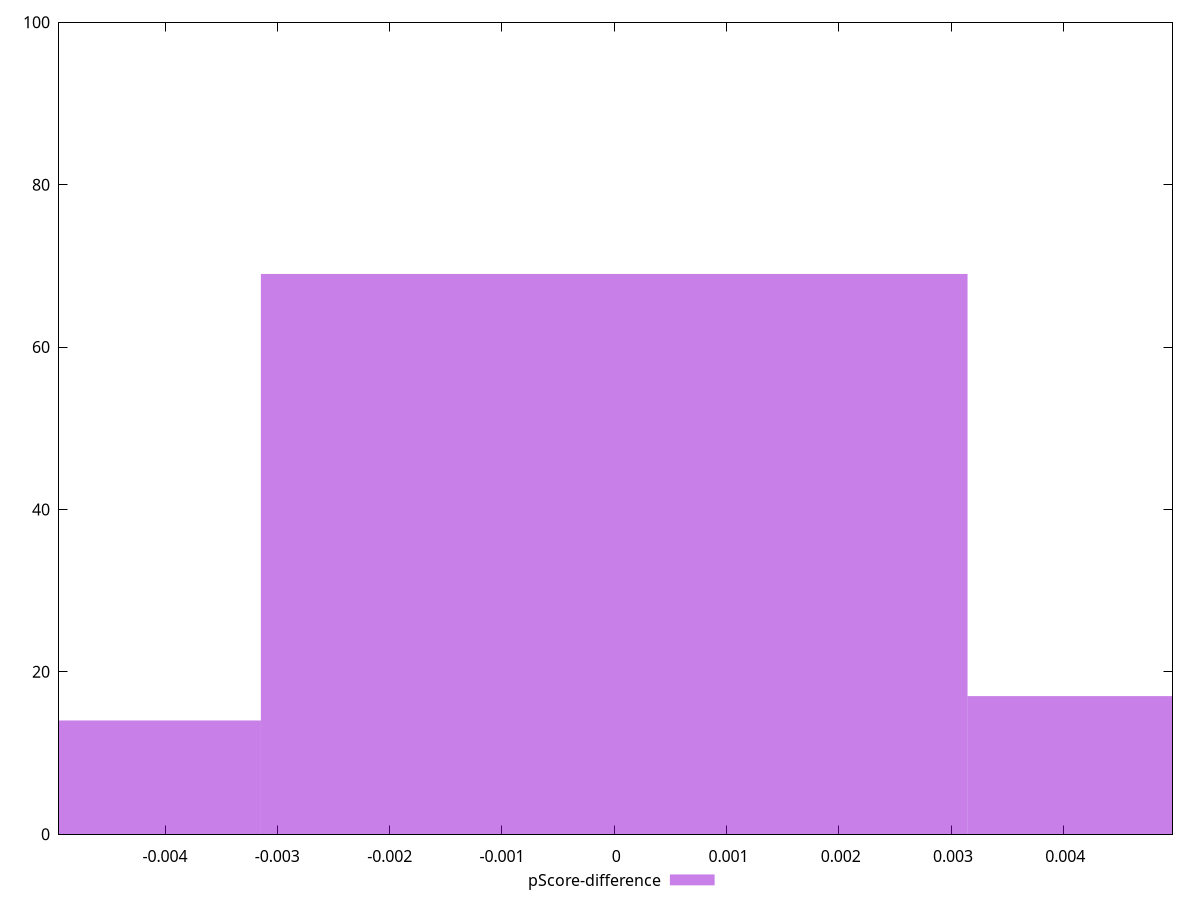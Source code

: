 reset

$pScoreDifference <<EOF
0 69
-0.006293817678097492 14
0.006293817678097492 17
EOF

set key outside below
set boxwidth 0.006293817678097492
set xrange [-0.004944727194015119:0.004972339990952757]
set yrange [0:100]
set trange [0:100]
set style fill transparent solid 0.5 noborder
set terminal svg size 640, 490 enhanced background rgb 'white'
set output "report_00025_2021-02-22T21:38:55.199Z/speed-index/samples/pages/pScore-difference/histogram.svg"

plot $pScoreDifference title "pScore-difference" with boxes

reset
